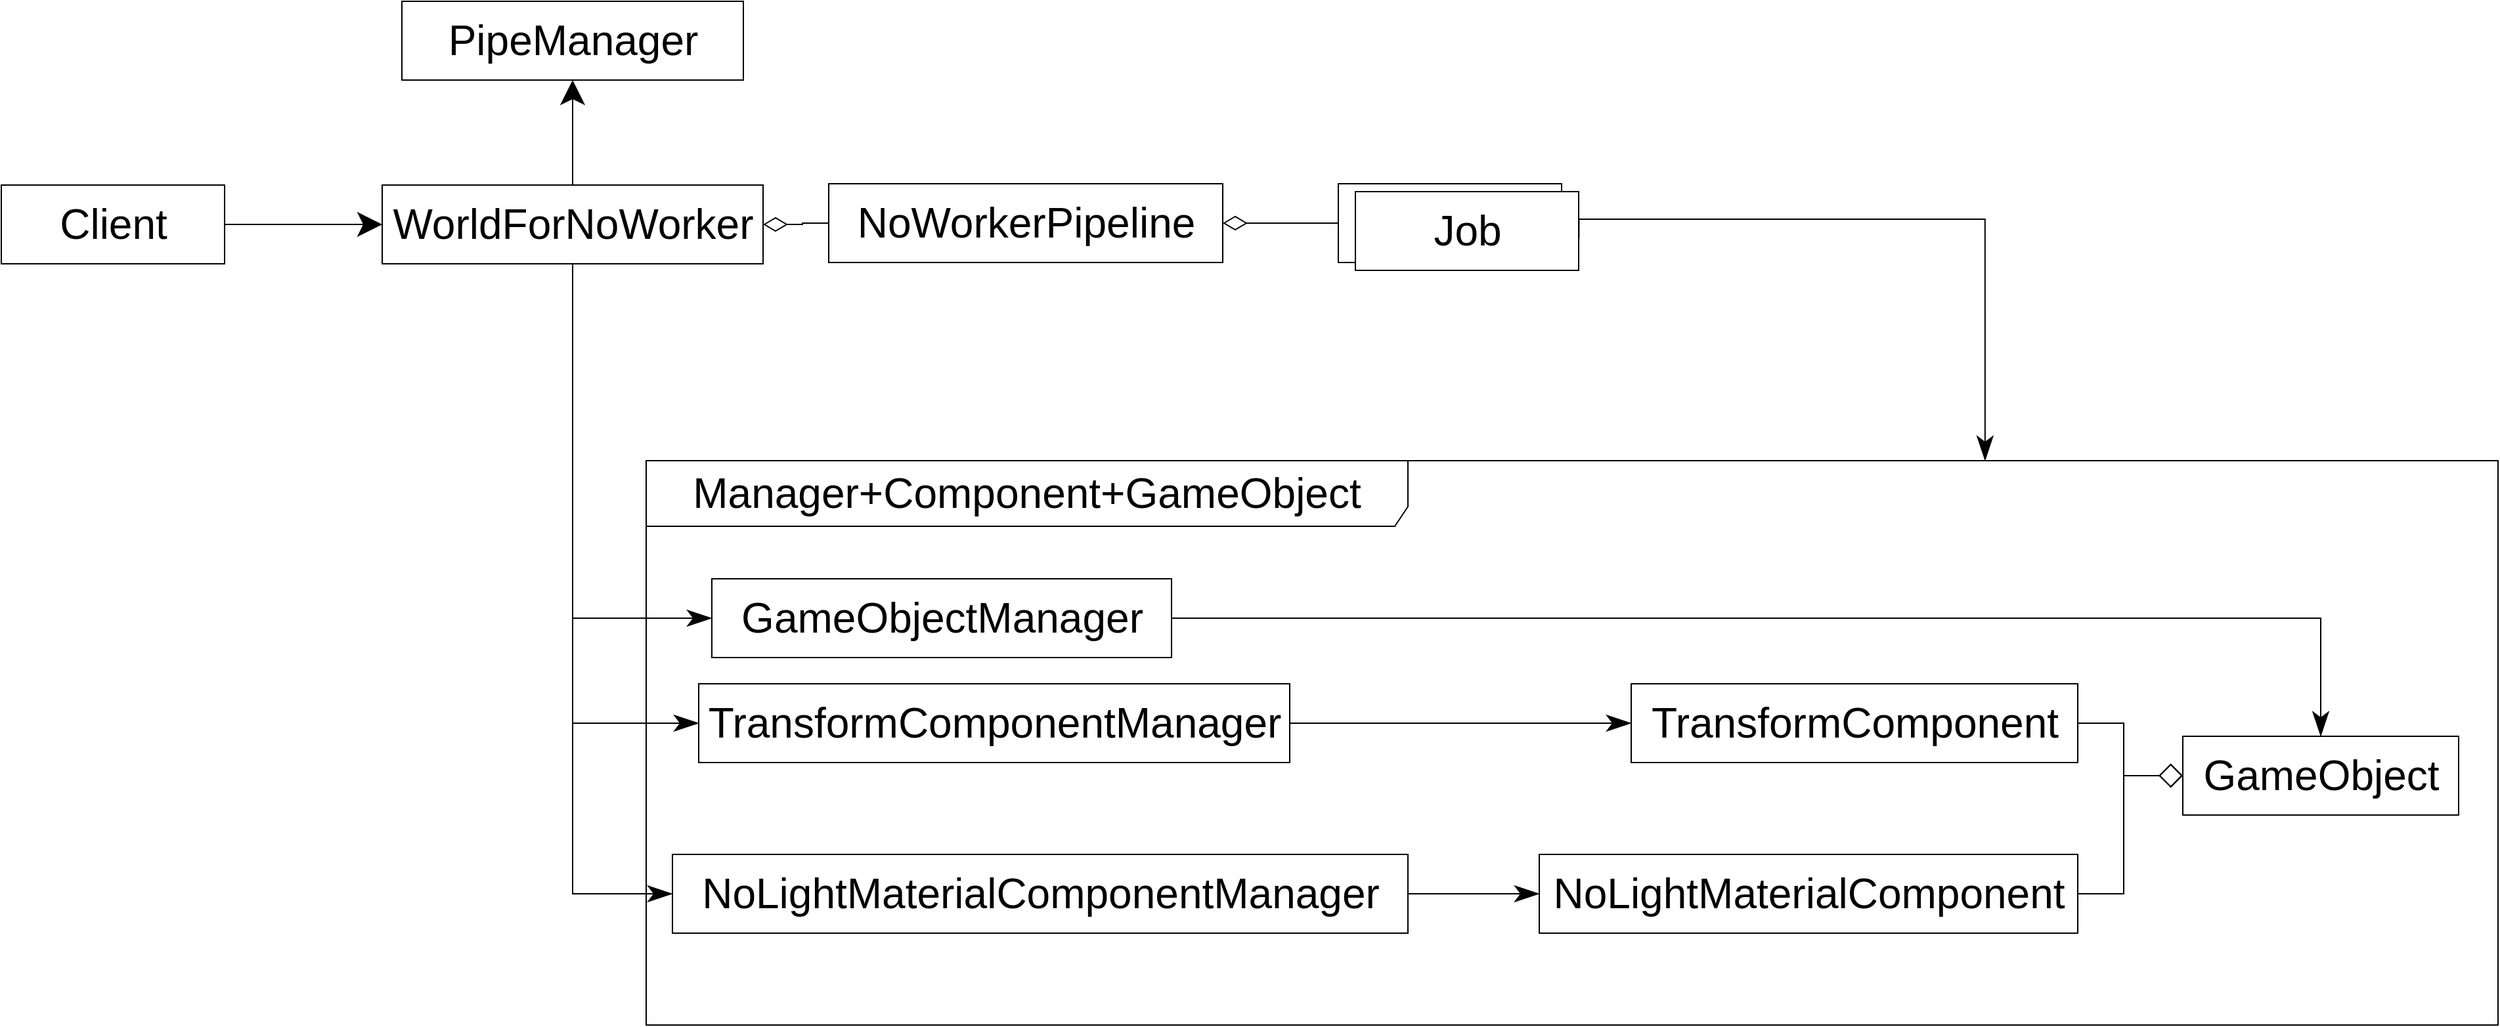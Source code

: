 <mxfile version="14.6.13" type="device"><diagram id="B2tvX7cnDSoGgbPZ_Jlt" name="第 1 页"><mxGraphModel dx="2407" dy="1217" grid="1" gridSize="10" guides="1" tooltips="1" connect="1" arrows="1" fold="1" page="1" pageScale="1" pageWidth="827" pageHeight="1169" math="0" shadow="0"><root><mxCell id="0"/><mxCell id="1" parent="0"/><mxCell id="IWce6UWiJpEqL21zWgAd-25" value="&lt;font style=&quot;font-size: 32px&quot;&gt;Manager+&lt;/font&gt;Component+GameObject" style="shape=umlFrame;whiteSpace=wrap;html=1;width=580;height=50;fontSize=32;" parent="1" vertex="1"><mxGeometry x="300" y="600" width="1410" height="430" as="geometry"/></mxCell><mxCell id="IWce6UWiJpEqL21zWgAd-3" value="" style="edgeStyle=orthogonalEdgeStyle;rounded=0;orthogonalLoop=1;jettySize=auto;html=1;endSize=16;startSize=16;" parent="1" source="IWce6UWiJpEqL21zWgAd-1" target="IWce6UWiJpEqL21zWgAd-2" edge="1"><mxGeometry relative="1" as="geometry"/></mxCell><mxCell id="IWce6UWiJpEqL21zWgAd-1" value="Client" style="html=1;fontSize=32;" parent="1" vertex="1"><mxGeometry x="-191" y="390.0" width="170" height="60" as="geometry"/></mxCell><mxCell id="IWce6UWiJpEqL21zWgAd-5" value="" style="edgeStyle=orthogonalEdgeStyle;rounded=0;orthogonalLoop=1;jettySize=auto;html=1;endSize=16;startSize=16;" parent="1" source="IWce6UWiJpEqL21zWgAd-2" target="IWce6UWiJpEqL21zWgAd-4" edge="1"><mxGeometry relative="1" as="geometry"/></mxCell><mxCell id="IWce6UWiJpEqL21zWgAd-7" value="" style="edgeStyle=orthogonalEdgeStyle;rounded=0;orthogonalLoop=1;jettySize=auto;html=1;endSize=16;startSize=16;startArrow=diamondThin;startFill=0;endArrow=none;endFill=0;exitX=1;exitY=0.5;exitDx=0;exitDy=0;" parent="1" source="IWce6UWiJpEqL21zWgAd-2" target="IWce6UWiJpEqL21zWgAd-6" edge="1"><mxGeometry relative="1" as="geometry"/></mxCell><mxCell id="IWce6UWiJpEqL21zWgAd-32" style="edgeStyle=orthogonalEdgeStyle;rounded=0;orthogonalLoop=1;jettySize=auto;html=1;entryX=0;entryY=0.5;entryDx=0;entryDy=0;startArrow=none;startFill=0;endArrow=classicThin;endFill=1;startSize=16;endSize=16;" parent="1" source="IWce6UWiJpEqL21zWgAd-2" target="IWce6UWiJpEqL21zWgAd-15" edge="1"><mxGeometry relative="1" as="geometry"/></mxCell><mxCell id="IWce6UWiJpEqL21zWgAd-33" style="edgeStyle=orthogonalEdgeStyle;rounded=0;orthogonalLoop=1;jettySize=auto;html=1;entryX=0;entryY=0.5;entryDx=0;entryDy=0;startArrow=none;startFill=0;endArrow=classicThin;endFill=1;startSize=16;endSize=16;" parent="1" source="IWce6UWiJpEqL21zWgAd-2" target="IWce6UWiJpEqL21zWgAd-11" edge="1"><mxGeometry relative="1" as="geometry"/></mxCell><mxCell id="IWce6UWiJpEqL21zWgAd-34" style="edgeStyle=orthogonalEdgeStyle;rounded=0;orthogonalLoop=1;jettySize=auto;html=1;entryX=0;entryY=0.5;entryDx=0;entryDy=0;startArrow=none;startFill=0;endArrow=classicThin;endFill=1;startSize=16;endSize=16;" parent="1" source="IWce6UWiJpEqL21zWgAd-2" target="IWce6UWiJpEqL21zWgAd-13" edge="1"><mxGeometry relative="1" as="geometry"/></mxCell><mxCell id="IWce6UWiJpEqL21zWgAd-2" value="WorldForNoWorker" style="html=1;fontSize=32;" parent="1" vertex="1"><mxGeometry x="99" y="390" width="290" height="60" as="geometry"/></mxCell><mxCell id="IWce6UWiJpEqL21zWgAd-4" value="PipeManager" style="html=1;fontSize=32;" parent="1" vertex="1"><mxGeometry x="114" y="250" width="260" height="60" as="geometry"/></mxCell><mxCell id="IWce6UWiJpEqL21zWgAd-35" style="edgeStyle=orthogonalEdgeStyle;rounded=0;orthogonalLoop=1;jettySize=auto;html=1;entryX=0;entryY=0.5;entryDx=0;entryDy=0;startArrow=diamondThin;startFill=0;endArrow=none;endFill=0;startSize=16;endSize=16;" parent="1" source="IWce6UWiJpEqL21zWgAd-6" target="IWce6UWiJpEqL21zWgAd-19" edge="1"><mxGeometry relative="1" as="geometry"/></mxCell><mxCell id="IWce6UWiJpEqL21zWgAd-6" value="NoWorkerPipeline" style="html=1;fontSize=32;" parent="1" vertex="1"><mxGeometry x="439" y="389" width="300" height="60" as="geometry"/></mxCell><mxCell id="IWce6UWiJpEqL21zWgAd-30" style="edgeStyle=orthogonalEdgeStyle;rounded=0;orthogonalLoop=1;jettySize=auto;html=1;entryX=0;entryY=0.5;entryDx=0;entryDy=0;startArrow=none;startFill=0;endArrow=classicThin;endFill=1;startSize=16;endSize=16;" parent="1" source="IWce6UWiJpEqL21zWgAd-11" target="IWce6UWiJpEqL21zWgAd-14" edge="1"><mxGeometry relative="1" as="geometry"/></mxCell><mxCell id="IWce6UWiJpEqL21zWgAd-11" value="TransformComponentManager" style="html=1;fontSize=32;" parent="1" vertex="1"><mxGeometry x="340" y="770" width="450" height="60" as="geometry"/></mxCell><mxCell id="IWce6UWiJpEqL21zWgAd-31" style="edgeStyle=orthogonalEdgeStyle;rounded=0;orthogonalLoop=1;jettySize=auto;html=1;entryX=0;entryY=0.5;entryDx=0;entryDy=0;startArrow=none;startFill=0;endArrow=classicThin;endFill=1;startSize=16;endSize=16;" parent="1" source="IWce6UWiJpEqL21zWgAd-13" target="IWce6UWiJpEqL21zWgAd-17" edge="1"><mxGeometry relative="1" as="geometry"/></mxCell><mxCell id="IWce6UWiJpEqL21zWgAd-13" value="NoLightMaterialComponentManager" style="html=1;fontSize=32;" parent="1" vertex="1"><mxGeometry x="320" y="900" width="560" height="60" as="geometry"/></mxCell><mxCell id="IWce6UWiJpEqL21zWgAd-14" value="TransformComponent" style="html=1;fontSize=32;" parent="1" vertex="1"><mxGeometry x="1050" y="770" width="340" height="60" as="geometry"/></mxCell><mxCell id="IWce6UWiJpEqL21zWgAd-29" style="edgeStyle=orthogonalEdgeStyle;rounded=0;orthogonalLoop=1;jettySize=auto;html=1;entryX=0.5;entryY=0;entryDx=0;entryDy=0;startArrow=none;startFill=0;endArrow=classicThin;endFill=1;startSize=16;endSize=16;" parent="1" source="IWce6UWiJpEqL21zWgAd-15" target="IWce6UWiJpEqL21zWgAd-18" edge="1"><mxGeometry relative="1" as="geometry"/></mxCell><mxCell id="IWce6UWiJpEqL21zWgAd-15" value="GameObjectManager" style="html=1;fontSize=32;" parent="1" vertex="1"><mxGeometry x="350" y="690" width="350" height="60" as="geometry"/></mxCell><mxCell id="IWce6UWiJpEqL21zWgAd-17" value="NoLightMaterialComponent" style="html=1;fontSize=32;" parent="1" vertex="1"><mxGeometry x="980" y="900" width="410" height="60" as="geometry"/></mxCell><mxCell id="IWce6UWiJpEqL21zWgAd-27" style="edgeStyle=orthogonalEdgeStyle;rounded=0;orthogonalLoop=1;jettySize=auto;html=1;entryX=1;entryY=0.5;entryDx=0;entryDy=0;startArrow=diamond;startFill=0;endArrow=none;endFill=0;startSize=16;endSize=16;" parent="1" source="IWce6UWiJpEqL21zWgAd-18" target="IWce6UWiJpEqL21zWgAd-14" edge="1"><mxGeometry relative="1" as="geometry"/></mxCell><mxCell id="IWce6UWiJpEqL21zWgAd-28" style="edgeStyle=orthogonalEdgeStyle;rounded=0;orthogonalLoop=1;jettySize=auto;html=1;entryX=1;entryY=0.5;entryDx=0;entryDy=0;startArrow=diamond;startFill=0;endArrow=none;endFill=0;startSize=16;endSize=16;" parent="1" source="IWce6UWiJpEqL21zWgAd-18" target="IWce6UWiJpEqL21zWgAd-17" edge="1"><mxGeometry relative="1" as="geometry"/></mxCell><mxCell id="IWce6UWiJpEqL21zWgAd-18" value="GameObject" style="html=1;fontSize=32;" parent="1" vertex="1"><mxGeometry x="1470" y="810" width="210" height="60" as="geometry"/></mxCell><mxCell id="IWce6UWiJpEqL21zWgAd-37" style="edgeStyle=orthogonalEdgeStyle;rounded=0;orthogonalLoop=1;jettySize=auto;html=1;entryX=0.723;entryY=0;entryDx=0;entryDy=0;entryPerimeter=0;startArrow=none;startFill=0;endArrow=classicThin;endFill=1;startSize=16;endSize=16;exitX=1.001;exitY=0.597;exitDx=0;exitDy=0;exitPerimeter=0;" parent="1" source="IWce6UWiJpEqL21zWgAd-20" target="IWce6UWiJpEqL21zWgAd-25" edge="1"><mxGeometry relative="1" as="geometry"><Array as="points"><mxPoint x="1319" y="416"/></Array></mxGeometry></mxCell><mxCell id="TAM8JEEactI4tB0NKB1X-1" value="" style="group" vertex="1" connectable="0" parent="1"><mxGeometry x="827" y="389.0" width="183" height="66" as="geometry"/></mxCell><mxCell id="IWce6UWiJpEqL21zWgAd-19" value="Jobs" style="html=1;fontSize=32;" parent="TAM8JEEactI4tB0NKB1X-1" vertex="1"><mxGeometry width="170" height="60" as="geometry"/></mxCell><mxCell id="IWce6UWiJpEqL21zWgAd-20" value="Job" style="html=1;fontSize=32;" parent="TAM8JEEactI4tB0NKB1X-1" vertex="1"><mxGeometry x="13" y="6" width="170" height="60" as="geometry"/></mxCell></root></mxGraphModel></diagram></mxfile>